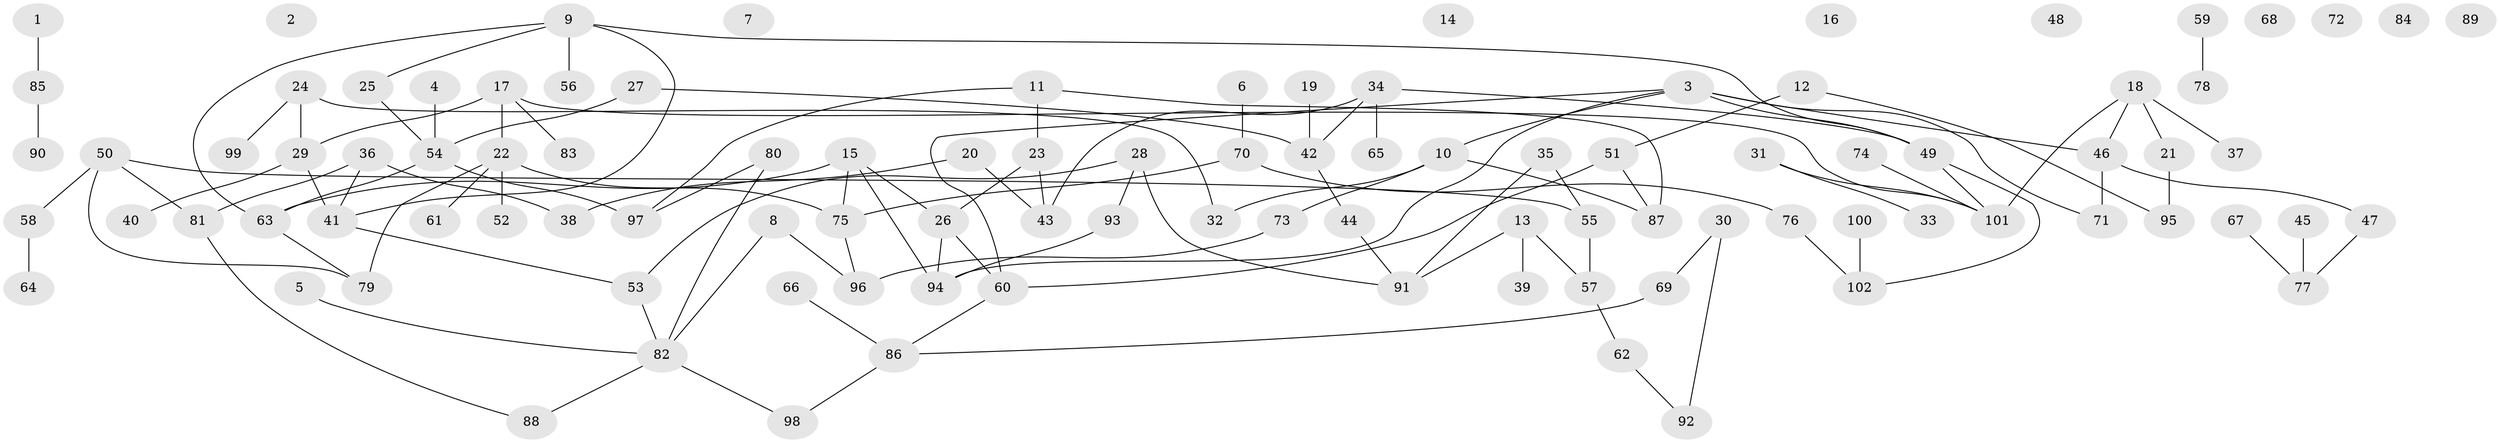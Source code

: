 // Generated by graph-tools (version 1.1) at 2025/38/03/09/25 04:38:57]
// undirected, 102 vertices, 119 edges
graph export_dot {
graph [start="1"]
  node [color=gray90,style=filled];
  1;
  2;
  3;
  4;
  5;
  6;
  7;
  8;
  9;
  10;
  11;
  12;
  13;
  14;
  15;
  16;
  17;
  18;
  19;
  20;
  21;
  22;
  23;
  24;
  25;
  26;
  27;
  28;
  29;
  30;
  31;
  32;
  33;
  34;
  35;
  36;
  37;
  38;
  39;
  40;
  41;
  42;
  43;
  44;
  45;
  46;
  47;
  48;
  49;
  50;
  51;
  52;
  53;
  54;
  55;
  56;
  57;
  58;
  59;
  60;
  61;
  62;
  63;
  64;
  65;
  66;
  67;
  68;
  69;
  70;
  71;
  72;
  73;
  74;
  75;
  76;
  77;
  78;
  79;
  80;
  81;
  82;
  83;
  84;
  85;
  86;
  87;
  88;
  89;
  90;
  91;
  92;
  93;
  94;
  95;
  96;
  97;
  98;
  99;
  100;
  101;
  102;
  1 -- 85;
  3 -- 10;
  3 -- 46;
  3 -- 49;
  3 -- 60;
  3 -- 71;
  3 -- 94;
  4 -- 54;
  5 -- 82;
  6 -- 70;
  8 -- 82;
  8 -- 96;
  9 -- 25;
  9 -- 41;
  9 -- 49;
  9 -- 56;
  9 -- 63;
  10 -- 32;
  10 -- 73;
  10 -- 87;
  11 -- 23;
  11 -- 87;
  11 -- 97;
  12 -- 51;
  12 -- 95;
  13 -- 39;
  13 -- 57;
  13 -- 91;
  15 -- 26;
  15 -- 63;
  15 -- 75;
  15 -- 94;
  17 -- 22;
  17 -- 29;
  17 -- 83;
  17 -- 101;
  18 -- 21;
  18 -- 37;
  18 -- 46;
  18 -- 101;
  19 -- 42;
  20 -- 38;
  20 -- 43;
  21 -- 95;
  22 -- 52;
  22 -- 61;
  22 -- 75;
  22 -- 79;
  23 -- 26;
  23 -- 43;
  24 -- 29;
  24 -- 32;
  24 -- 99;
  25 -- 54;
  26 -- 60;
  26 -- 94;
  27 -- 42;
  27 -- 54;
  28 -- 53;
  28 -- 91;
  28 -- 93;
  29 -- 40;
  29 -- 41;
  30 -- 69;
  30 -- 92;
  31 -- 33;
  31 -- 101;
  34 -- 42;
  34 -- 43;
  34 -- 49;
  34 -- 65;
  35 -- 55;
  35 -- 91;
  36 -- 38;
  36 -- 41;
  36 -- 81;
  41 -- 53;
  42 -- 44;
  44 -- 91;
  45 -- 77;
  46 -- 47;
  46 -- 71;
  47 -- 77;
  49 -- 101;
  49 -- 102;
  50 -- 55;
  50 -- 58;
  50 -- 79;
  50 -- 81;
  51 -- 60;
  51 -- 87;
  53 -- 82;
  54 -- 63;
  54 -- 97;
  55 -- 57;
  57 -- 62;
  58 -- 64;
  59 -- 78;
  60 -- 86;
  62 -- 92;
  63 -- 79;
  66 -- 86;
  67 -- 77;
  69 -- 86;
  70 -- 75;
  70 -- 76;
  73 -- 96;
  74 -- 101;
  75 -- 96;
  76 -- 102;
  80 -- 82;
  80 -- 97;
  81 -- 88;
  82 -- 88;
  82 -- 98;
  85 -- 90;
  86 -- 98;
  93 -- 94;
  100 -- 102;
}
